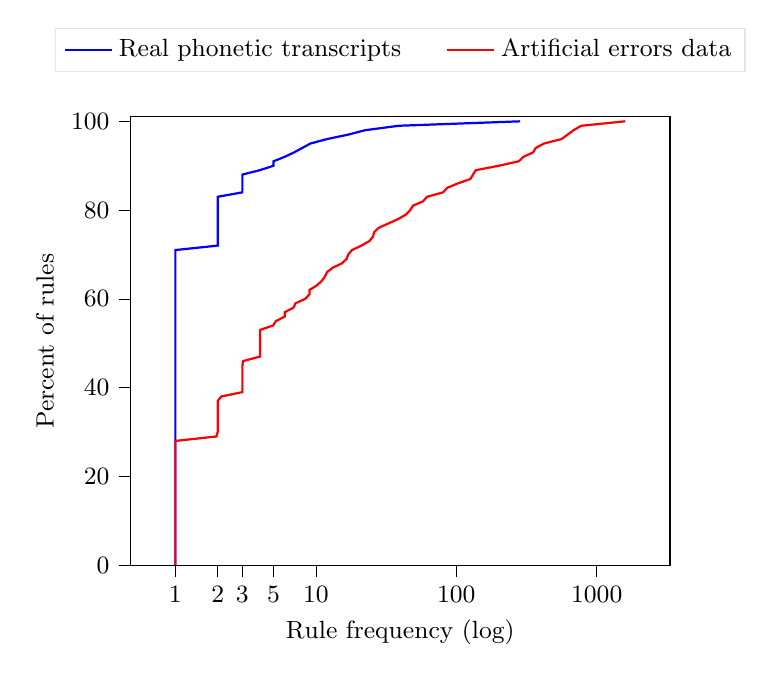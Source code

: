 \begin{tikzpicture}
\small
\begin{axis}[
    legend style={
	at={(0.5,1.1)},
	anchor=south,
	legend columns=-1,
	/tikz/every even column/.append style={column sep=0.5cm}
},
legend style={fill opacity=0.9, draw opacity=1, text opacity=1, draw=white!90.0!black},
tick align=outside,
tick pos=left,
x grid style={white!69.02!black},
xlabel={Rule frequency (log)},
ymin=0, ymax=101,
xtick style={color=black},
y grid style={white!69.02!black},
ylabel={Percent of rules},
xmode=log,
xtick={1,2,3,5,10,100,1000},
xticklabels={1,2,3,5,10,100,1000},
ytick style={color=black}
]




\addplot [mark=none, blue, thick]
table {
1.0 0
1.0 1
1.0 2
1.0 3
1.0 4
1.0 5
1.0 6
1.0 7
1.0 8
1.0 9
1.0 10
1.0 11
1.0 12
1.0 13
1.0 14
1.0 15
1.0 16
1.0 17
1.0 18
1.0 19
1.0 20
1.0 21
1.0 22
1.0 23
1.0 24
1.0 25
1.0 26
1.0 27
1.0 28
1.0 29
1.0 30
1.0 31
1.0 32
1.0 33
1.0 34
1.0 35
1.0 36
1.0 37
1.0 38
1.0 39
1.0 40
1.0 41
1.0 42
1.0 43
1.0 44
1.0 45
1.0 46
1.0 47
1.0 48
1.0 49
1.0 50
1.0 51
1.0 52
1.0 53
1.0 54
1.0 55
1.0 56
1.0 57
1.0 58
1.0 59
1.0 60
1.0 61
1.0 62
1.0 63
1.0 64
1.0 65
1.0 66
1.0 67
1.0 68
1.0 69
1.0 70
1.0 71
2.0 72
2.0 73
2.0 74
2.0 75
2.0 76
2.0 77
2.0 78
2.0 79
2.0 80
2.0 81
2.0 82
2.0 83
3.0 84
3.0 85
3.0 86
3.0 87
3.0 88
4.0 89
5.0 90
5.0 91
6.0 92
7.0 93
8.0 94
9.15 95
12.0 96
17.0 97
22.46 98
38.92 99
285.0 100

};
\addlegendentry{Real phonetic transcripts}




\addplot [mark=none, red, thick]
    table {
    
1.0 0
1.0 1
1.0 2
1.0 3
1.0 4
1.0 5
1.0 6
1.0 7
1.0 8
1.0 9
1.0 10
1.0 11
1.0 12
1.0 13
1.0 14
1.0 15
1.0 16
1.0 17
1.0 18
1.0 19
1.0 20
1.0 21
1.0 22
1.0 23
1.0 24
1.0 25
1.0 26
1.0 27
1.0 28
1.96 29
2.0 30
2.0 31
2.0 32
2.0 33
2.0 34
2.0 35
2.0 36
2.0 37
2.12 38
3.0 39
3.0 40
3.0 41
3.0 42
3.0 43
3.0 44
3.0 45
3.04 46
4.0 47
4.0 48
4.0 49
4.0 50
4.0 51
4.0 52
4.0 53
4.96 54
5.2 55
6.0 56
6.0 57
6.92 58
7.16 59
8.4 60
9.0 61
9.0 62
10.12 63
11.0 64
11.6 65
12.0 66
13.16 67
15.32 68
16.56 69
17.0 70
18.08 71
21.12 72
24.0 73
25.52 74
26.0 75
27.96 76
32.92 77
38.6 78
43.84 79
47.0 80
49.2 81
58.12 82
61.92 83
80.64 84
86.0 85
102.44 86
125.84 87
131.48 88
137.88 89
201.2 90
278.64 91
300.08 92
352.44 93
367.92 94
420.6 95
561.44 96
620.56 97
684.4 98
774.68 99
1592.0 100


    };
    \addlegendentry{Artificial errors data}
    


\end{axis}
\end{tikzpicture}
